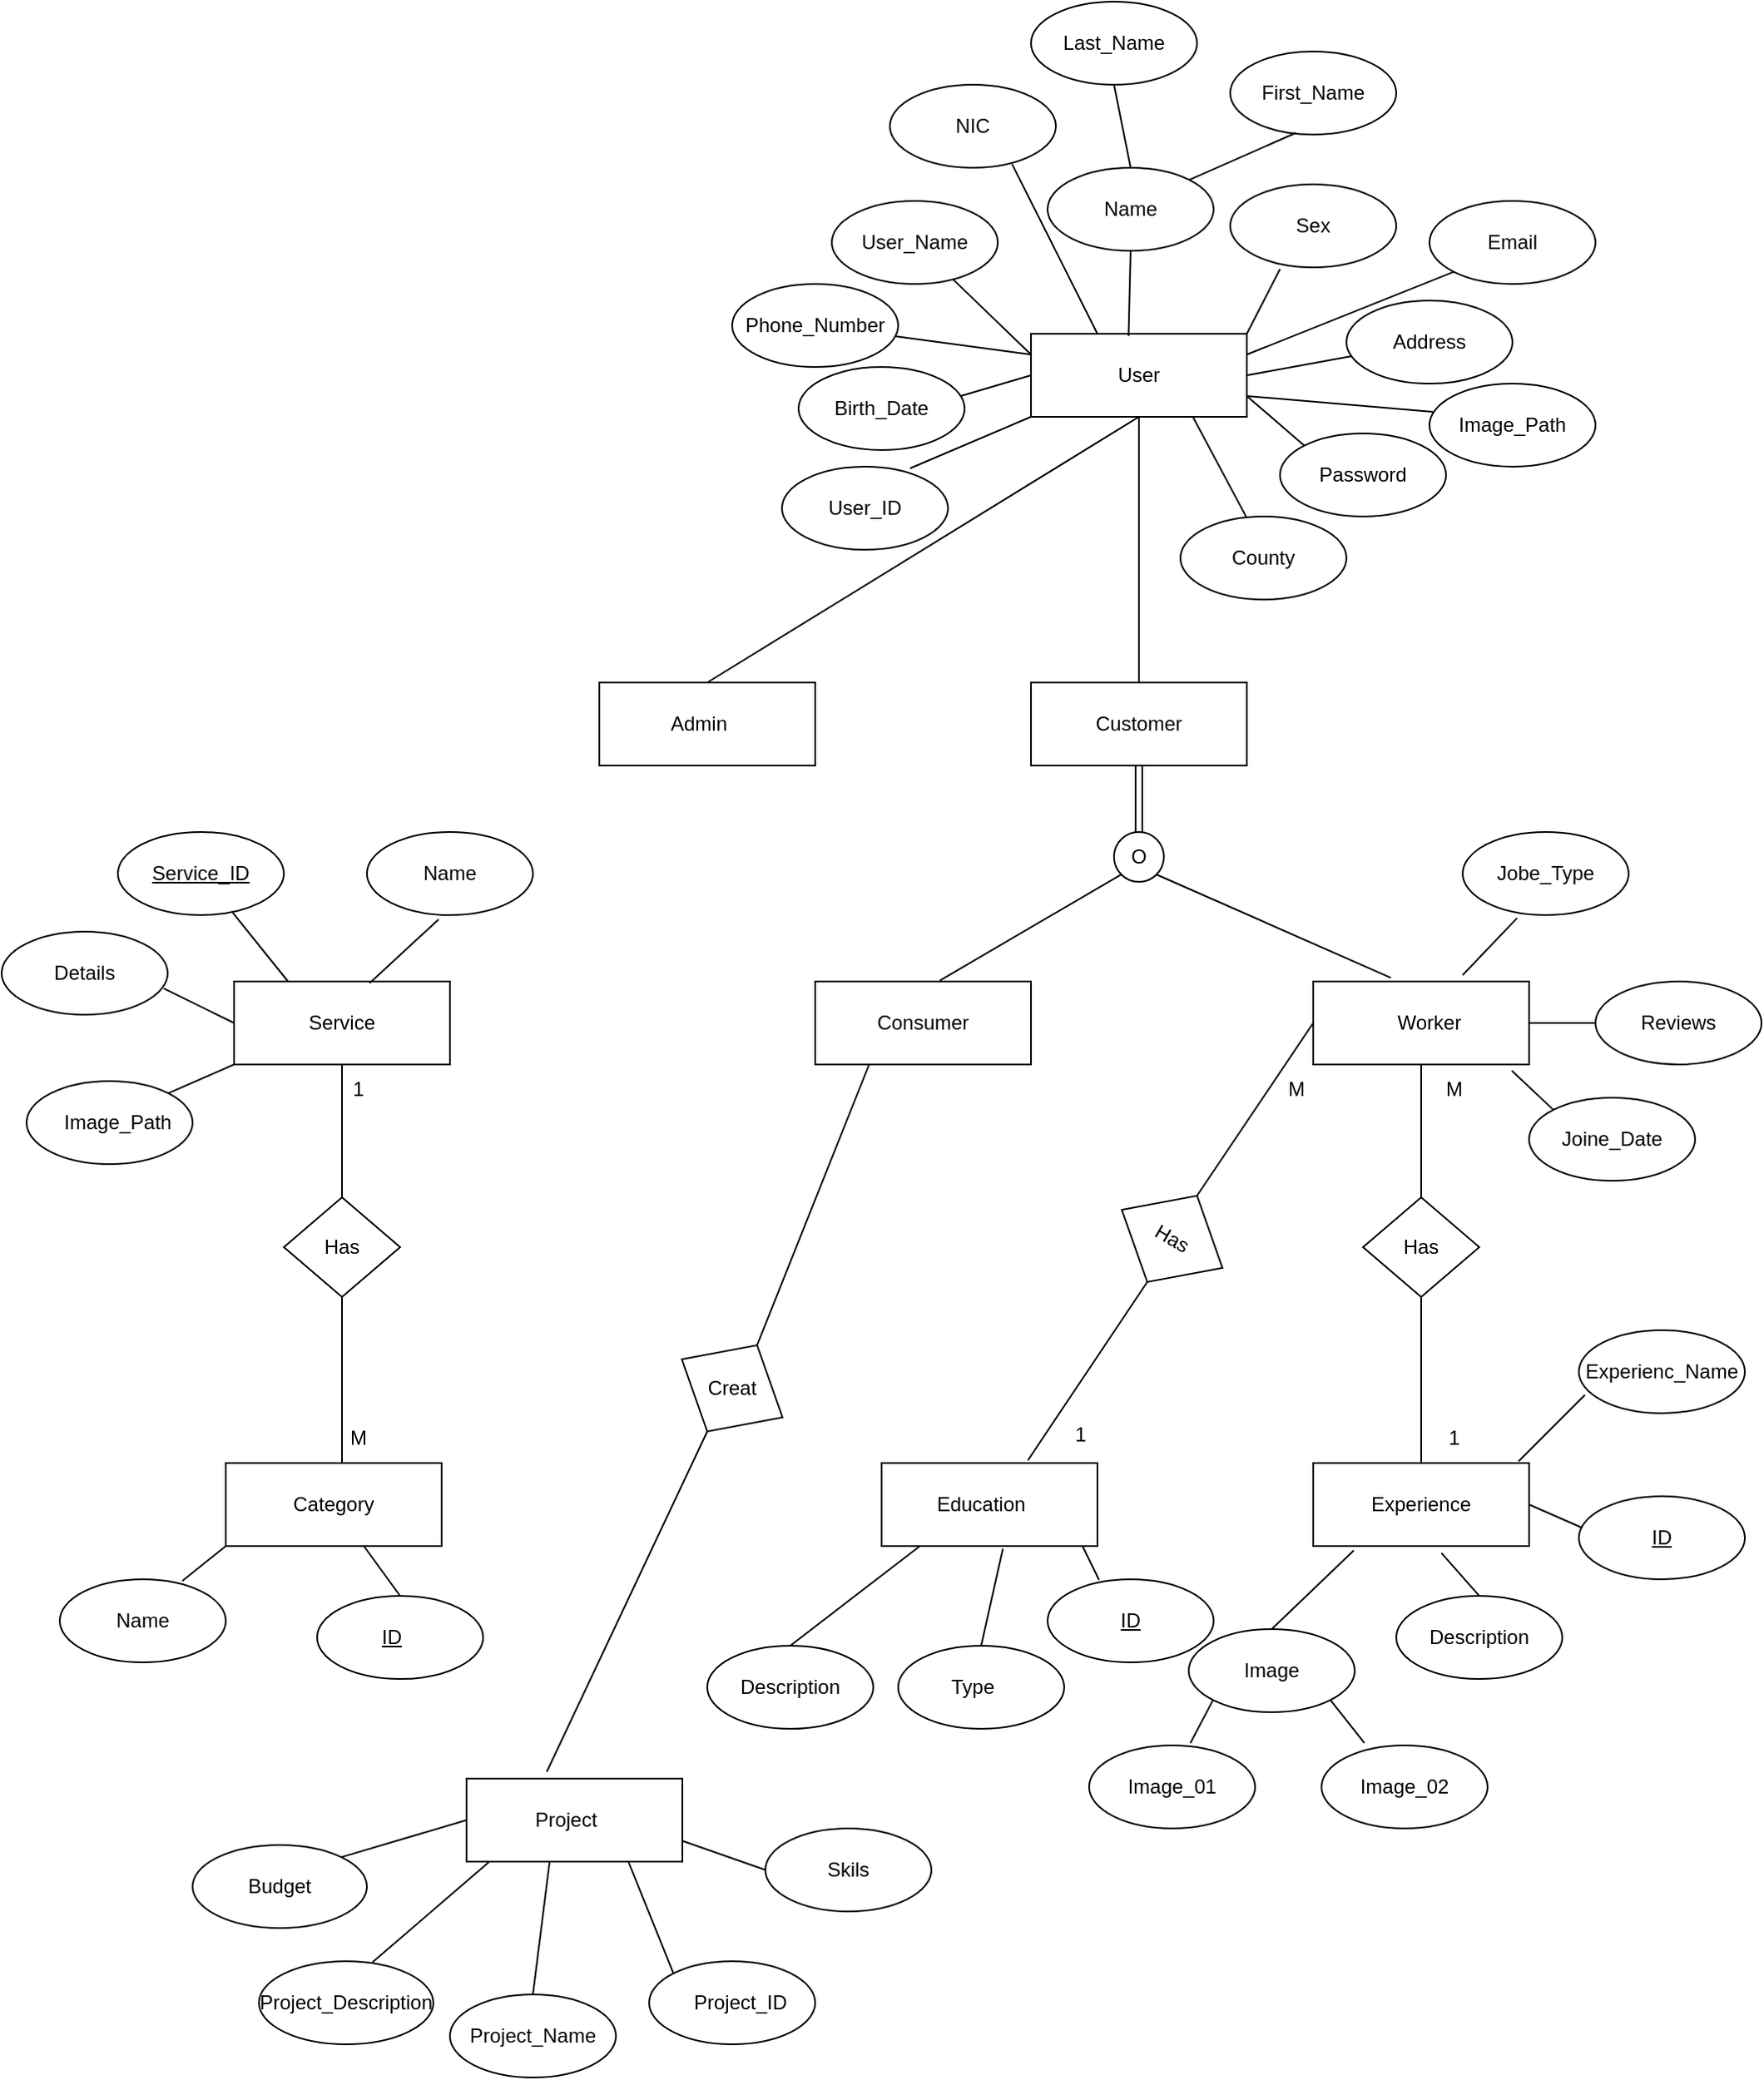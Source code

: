 <mxfile version="20.8.21" type="device"><diagram name="Page-1" id="wrQ0MAuL0dUaQwP501PG"><mxGraphModel dx="2017" dy="1701" grid="1" gridSize="10" guides="1" tooltips="1" connect="1" arrows="1" fold="1" page="1" pageScale="1" pageWidth="850" pageHeight="1100" math="0" shadow="0"><root><mxCell id="0"/><mxCell id="1" parent="0"/><mxCell id="4gBBqAU6jfUx5KSsTvPd-1" value="" style="rounded=0;whiteSpace=wrap;html=1;" vertex="1" parent="1"><mxGeometry x="360" y="110" width="130" height="50" as="geometry"/></mxCell><mxCell id="4gBBqAU6jfUx5KSsTvPd-2" value="User" style="text;strokeColor=none;align=center;fillColor=none;html=1;verticalAlign=middle;whiteSpace=wrap;rounded=0;" vertex="1" parent="1"><mxGeometry x="395" y="120" width="60" height="30" as="geometry"/></mxCell><mxCell id="4gBBqAU6jfUx5KSsTvPd-3" value="" style="ellipse;whiteSpace=wrap;html=1;" vertex="1" parent="1"><mxGeometry x="240" y="30" width="100" height="50" as="geometry"/></mxCell><mxCell id="4gBBqAU6jfUx5KSsTvPd-4" value="User_Name" style="text;strokeColor=none;align=center;fillColor=none;html=1;verticalAlign=middle;whiteSpace=wrap;rounded=0;" vertex="1" parent="1"><mxGeometry x="260" y="40" width="60" height="30" as="geometry"/></mxCell><mxCell id="4gBBqAU6jfUx5KSsTvPd-5" value="" style="endArrow=none;html=1;rounded=0;exitX=0;exitY=0.25;exitDx=0;exitDy=0;" edge="1" parent="1" source="4gBBqAU6jfUx5KSsTvPd-1" target="4gBBqAU6jfUx5KSsTvPd-3"><mxGeometry width="50" height="50" relative="1" as="geometry"><mxPoint x="400" y="310" as="sourcePoint"/><mxPoint x="450" y="260" as="targetPoint"/></mxGeometry></mxCell><mxCell id="4gBBqAU6jfUx5KSsTvPd-6" value="" style="ellipse;whiteSpace=wrap;html=1;" vertex="1" parent="1"><mxGeometry x="370" y="10" width="100" height="50" as="geometry"/></mxCell><mxCell id="4gBBqAU6jfUx5KSsTvPd-7" value="Name" style="text;strokeColor=none;align=center;fillColor=none;html=1;verticalAlign=middle;whiteSpace=wrap;rounded=0;" vertex="1" parent="1"><mxGeometry x="390" y="20" width="60" height="30" as="geometry"/></mxCell><mxCell id="4gBBqAU6jfUx5KSsTvPd-8" value="" style="ellipse;whiteSpace=wrap;html=1;" vertex="1" parent="1"><mxGeometry x="360" y="-90" width="100" height="50" as="geometry"/></mxCell><mxCell id="4gBBqAU6jfUx5KSsTvPd-9" value="Last_Name" style="text;strokeColor=none;align=center;fillColor=none;html=1;verticalAlign=middle;whiteSpace=wrap;rounded=0;" vertex="1" parent="1"><mxGeometry x="380" y="-80" width="60" height="30" as="geometry"/></mxCell><mxCell id="4gBBqAU6jfUx5KSsTvPd-10" value="" style="ellipse;whiteSpace=wrap;html=1;" vertex="1" parent="1"><mxGeometry x="480" y="-60" width="100" height="50" as="geometry"/></mxCell><mxCell id="4gBBqAU6jfUx5KSsTvPd-11" value="First_Name" style="text;strokeColor=none;align=center;fillColor=none;html=1;verticalAlign=middle;whiteSpace=wrap;rounded=0;" vertex="1" parent="1"><mxGeometry x="500" y="-50" width="60" height="30" as="geometry"/></mxCell><mxCell id="4gBBqAU6jfUx5KSsTvPd-12" value="" style="endArrow=none;html=1;rounded=0;entryX=0.396;entryY=0.98;entryDx=0;entryDy=0;entryPerimeter=0;exitX=1;exitY=0;exitDx=0;exitDy=0;" edge="1" parent="1" source="4gBBqAU6jfUx5KSsTvPd-6" target="4gBBqAU6jfUx5KSsTvPd-10"><mxGeometry width="50" height="50" relative="1" as="geometry"><mxPoint x="400" y="110" as="sourcePoint"/><mxPoint x="450" y="60" as="targetPoint"/></mxGeometry></mxCell><mxCell id="4gBBqAU6jfUx5KSsTvPd-13" value="" style="endArrow=none;html=1;rounded=0;entryX=0.5;entryY=1;entryDx=0;entryDy=0;exitX=0.5;exitY=0;exitDx=0;exitDy=0;" edge="1" parent="1" source="4gBBqAU6jfUx5KSsTvPd-6" target="4gBBqAU6jfUx5KSsTvPd-8"><mxGeometry width="50" height="50" relative="1" as="geometry"><mxPoint x="400" y="110" as="sourcePoint"/><mxPoint x="450" y="60" as="targetPoint"/></mxGeometry></mxCell><mxCell id="4gBBqAU6jfUx5KSsTvPd-14" value="" style="endArrow=none;html=1;rounded=0;entryX=0.5;entryY=1;entryDx=0;entryDy=0;exitX=0.452;exitY=0.028;exitDx=0;exitDy=0;exitPerimeter=0;" edge="1" parent="1" source="4gBBqAU6jfUx5KSsTvPd-1" target="4gBBqAU6jfUx5KSsTvPd-6"><mxGeometry width="50" height="50" relative="1" as="geometry"><mxPoint x="400" y="110" as="sourcePoint"/><mxPoint x="450" y="60" as="targetPoint"/></mxGeometry></mxCell><mxCell id="4gBBqAU6jfUx5KSsTvPd-16" value="" style="ellipse;whiteSpace=wrap;html=1;" vertex="1" parent="1"><mxGeometry x="480" y="20" width="100" height="50" as="geometry"/></mxCell><mxCell id="4gBBqAU6jfUx5KSsTvPd-17" value="Sex" style="text;strokeColor=none;align=center;fillColor=none;html=1;verticalAlign=middle;whiteSpace=wrap;rounded=0;" vertex="1" parent="1"><mxGeometry x="500" y="30" width="60" height="30" as="geometry"/></mxCell><mxCell id="4gBBqAU6jfUx5KSsTvPd-18" value="" style="endArrow=none;html=1;rounded=0;entryX=0.3;entryY=1.02;entryDx=0;entryDy=0;entryPerimeter=0;exitX=1;exitY=0;exitDx=0;exitDy=0;" edge="1" parent="1" source="4gBBqAU6jfUx5KSsTvPd-1" target="4gBBqAU6jfUx5KSsTvPd-16"><mxGeometry width="50" height="50" relative="1" as="geometry"><mxPoint x="400" y="110" as="sourcePoint"/><mxPoint x="450" y="60" as="targetPoint"/></mxGeometry></mxCell><mxCell id="4gBBqAU6jfUx5KSsTvPd-20" value="" style="ellipse;whiteSpace=wrap;html=1;" vertex="1" parent="1"><mxGeometry x="220" y="130" width="100" height="50" as="geometry"/></mxCell><mxCell id="4gBBqAU6jfUx5KSsTvPd-21" value="Birth_Date" style="text;strokeColor=none;align=center;fillColor=none;html=1;verticalAlign=middle;whiteSpace=wrap;rounded=0;" vertex="1" parent="1"><mxGeometry x="240" y="140" width="60" height="30" as="geometry"/></mxCell><mxCell id="4gBBqAU6jfUx5KSsTvPd-22" value="" style="endArrow=none;html=1;rounded=0;exitX=0.98;exitY=0.348;exitDx=0;exitDy=0;exitPerimeter=0;entryX=0;entryY=0.5;entryDx=0;entryDy=0;" edge="1" parent="1" source="4gBBqAU6jfUx5KSsTvPd-20" target="4gBBqAU6jfUx5KSsTvPd-1"><mxGeometry width="50" height="50" relative="1" as="geometry"><mxPoint x="400" y="110" as="sourcePoint"/><mxPoint x="450" y="60" as="targetPoint"/></mxGeometry></mxCell><mxCell id="4gBBqAU6jfUx5KSsTvPd-23" value="" style="ellipse;whiteSpace=wrap;html=1;" vertex="1" parent="1"><mxGeometry x="550" y="90" width="100" height="50" as="geometry"/></mxCell><mxCell id="4gBBqAU6jfUx5KSsTvPd-24" value="Address" style="text;strokeColor=none;align=center;fillColor=none;html=1;verticalAlign=middle;whiteSpace=wrap;rounded=0;" vertex="1" parent="1"><mxGeometry x="570" y="100" width="60" height="30" as="geometry"/></mxCell><mxCell id="4gBBqAU6jfUx5KSsTvPd-25" value="" style="endArrow=none;html=1;rounded=0;exitX=1;exitY=0.5;exitDx=0;exitDy=0;" edge="1" parent="1" source="4gBBqAU6jfUx5KSsTvPd-1" target="4gBBqAU6jfUx5KSsTvPd-23"><mxGeometry width="50" height="50" relative="1" as="geometry"><mxPoint x="400" y="110" as="sourcePoint"/><mxPoint x="450" y="60" as="targetPoint"/></mxGeometry></mxCell><mxCell id="4gBBqAU6jfUx5KSsTvPd-26" value="" style="ellipse;whiteSpace=wrap;html=1;" vertex="1" parent="1"><mxGeometry x="510" y="170" width="100" height="50" as="geometry"/></mxCell><mxCell id="4gBBqAU6jfUx5KSsTvPd-27" value="Password" style="text;strokeColor=none;align=center;fillColor=none;html=1;verticalAlign=middle;whiteSpace=wrap;rounded=0;" vertex="1" parent="1"><mxGeometry x="530" y="180" width="60" height="30" as="geometry"/></mxCell><mxCell id="4gBBqAU6jfUx5KSsTvPd-28" value="" style="endArrow=none;html=1;rounded=0;exitX=1;exitY=0.75;exitDx=0;exitDy=0;entryX=0;entryY=0;entryDx=0;entryDy=0;" edge="1" parent="1" source="4gBBqAU6jfUx5KSsTvPd-1" target="4gBBqAU6jfUx5KSsTvPd-26"><mxGeometry width="50" height="50" relative="1" as="geometry"><mxPoint x="400" y="110" as="sourcePoint"/><mxPoint x="450" y="60" as="targetPoint"/></mxGeometry></mxCell><mxCell id="4gBBqAU6jfUx5KSsTvPd-29" value="" style="ellipse;whiteSpace=wrap;html=1;" vertex="1" parent="1"><mxGeometry x="180" y="80" width="100" height="50" as="geometry"/></mxCell><mxCell id="4gBBqAU6jfUx5KSsTvPd-30" value="Phone_Number" style="text;strokeColor=none;align=center;fillColor=none;html=1;verticalAlign=middle;whiteSpace=wrap;rounded=0;" vertex="1" parent="1"><mxGeometry x="200" y="90" width="60" height="30" as="geometry"/></mxCell><mxCell id="4gBBqAU6jfUx5KSsTvPd-31" value="" style="endArrow=none;html=1;rounded=0;entryX=0;entryY=0.25;entryDx=0;entryDy=0;" edge="1" parent="1" source="4gBBqAU6jfUx5KSsTvPd-29" target="4gBBqAU6jfUx5KSsTvPd-1"><mxGeometry width="50" height="50" relative="1" as="geometry"><mxPoint x="400" y="110" as="sourcePoint"/><mxPoint x="450" y="60" as="targetPoint"/></mxGeometry></mxCell><mxCell id="4gBBqAU6jfUx5KSsTvPd-32" value="" style="ellipse;whiteSpace=wrap;html=1;" vertex="1" parent="1"><mxGeometry x="275" y="-40" width="100" height="50" as="geometry"/></mxCell><mxCell id="4gBBqAU6jfUx5KSsTvPd-33" value="NIC" style="text;strokeColor=none;align=center;fillColor=none;html=1;verticalAlign=middle;whiteSpace=wrap;rounded=0;" vertex="1" parent="1"><mxGeometry x="295" y="-30" width="60" height="30" as="geometry"/></mxCell><mxCell id="4gBBqAU6jfUx5KSsTvPd-34" value="" style="endArrow=none;html=1;rounded=0;entryX=0.736;entryY=0.956;entryDx=0;entryDy=0;entryPerimeter=0;" edge="1" parent="1" target="4gBBqAU6jfUx5KSsTvPd-32"><mxGeometry width="50" height="50" relative="1" as="geometry"><mxPoint x="400" y="110" as="sourcePoint"/><mxPoint x="450" y="60" as="targetPoint"/></mxGeometry></mxCell><mxCell id="4gBBqAU6jfUx5KSsTvPd-35" value="" style="ellipse;whiteSpace=wrap;html=1;" vertex="1" parent="1"><mxGeometry x="600" y="30" width="100" height="50" as="geometry"/></mxCell><mxCell id="4gBBqAU6jfUx5KSsTvPd-36" value="Email" style="text;strokeColor=none;align=center;fillColor=none;html=1;verticalAlign=middle;whiteSpace=wrap;rounded=0;" vertex="1" parent="1"><mxGeometry x="620" y="40" width="60" height="30" as="geometry"/></mxCell><mxCell id="4gBBqAU6jfUx5KSsTvPd-37" value="" style="endArrow=none;html=1;rounded=0;entryX=0;entryY=1;entryDx=0;entryDy=0;exitX=1;exitY=0.25;exitDx=0;exitDy=0;" edge="1" parent="1" source="4gBBqAU6jfUx5KSsTvPd-1" target="4gBBqAU6jfUx5KSsTvPd-35"><mxGeometry width="50" height="50" relative="1" as="geometry"><mxPoint x="400" y="110" as="sourcePoint"/><mxPoint x="450" y="60" as="targetPoint"/></mxGeometry></mxCell><mxCell id="4gBBqAU6jfUx5KSsTvPd-39" value="" style="ellipse;whiteSpace=wrap;html=1;" vertex="1" parent="1"><mxGeometry x="210" y="190" width="100" height="50" as="geometry"/></mxCell><mxCell id="4gBBqAU6jfUx5KSsTvPd-40" value="User_ID" style="text;strokeColor=none;align=center;fillColor=none;html=1;verticalAlign=middle;whiteSpace=wrap;rounded=0;" vertex="1" parent="1"><mxGeometry x="230" y="200" width="60" height="30" as="geometry"/></mxCell><mxCell id="4gBBqAU6jfUx5KSsTvPd-41" value="" style="endArrow=none;html=1;rounded=0;exitX=0.772;exitY=0.02;exitDx=0;exitDy=0;exitPerimeter=0;entryX=0;entryY=1;entryDx=0;entryDy=0;" edge="1" parent="1" source="4gBBqAU6jfUx5KSsTvPd-39" target="4gBBqAU6jfUx5KSsTvPd-1"><mxGeometry width="50" height="50" relative="1" as="geometry"><mxPoint x="400" y="110" as="sourcePoint"/><mxPoint x="450" y="60" as="targetPoint"/></mxGeometry></mxCell><mxCell id="4gBBqAU6jfUx5KSsTvPd-42" value="" style="ellipse;whiteSpace=wrap;html=1;" vertex="1" parent="1"><mxGeometry x="600" y="140" width="100" height="50" as="geometry"/></mxCell><mxCell id="4gBBqAU6jfUx5KSsTvPd-43" value="Image_Path" style="text;strokeColor=none;align=center;fillColor=none;html=1;verticalAlign=middle;whiteSpace=wrap;rounded=0;" vertex="1" parent="1"><mxGeometry x="620" y="150" width="60" height="30" as="geometry"/></mxCell><mxCell id="4gBBqAU6jfUx5KSsTvPd-44" value="" style="endArrow=none;html=1;rounded=0;entryX=0.02;entryY=0.34;entryDx=0;entryDy=0;entryPerimeter=0;exitX=1;exitY=0.75;exitDx=0;exitDy=0;" edge="1" parent="1" source="4gBBqAU6jfUx5KSsTvPd-1" target="4gBBqAU6jfUx5KSsTvPd-42"><mxGeometry width="50" height="50" relative="1" as="geometry"><mxPoint x="400" y="110" as="sourcePoint"/><mxPoint x="450" y="60" as="targetPoint"/></mxGeometry></mxCell><mxCell id="4gBBqAU6jfUx5KSsTvPd-45" value="" style="rounded=0;whiteSpace=wrap;html=1;" vertex="1" parent="1"><mxGeometry x="100" y="320" width="130" height="50" as="geometry"/></mxCell><mxCell id="4gBBqAU6jfUx5KSsTvPd-46" value="Admin" style="text;strokeColor=none;align=center;fillColor=none;html=1;verticalAlign=middle;whiteSpace=wrap;rounded=0;" vertex="1" parent="1"><mxGeometry x="130" y="330" width="60" height="30" as="geometry"/></mxCell><mxCell id="4gBBqAU6jfUx5KSsTvPd-49" value="" style="rounded=0;whiteSpace=wrap;html=1;" vertex="1" parent="1"><mxGeometry x="360" y="320" width="130" height="50" as="geometry"/></mxCell><mxCell id="4gBBqAU6jfUx5KSsTvPd-50" value="Customer" style="text;strokeColor=none;align=center;fillColor=none;html=1;verticalAlign=middle;whiteSpace=wrap;rounded=0;" vertex="1" parent="1"><mxGeometry x="395" y="330" width="60" height="30" as="geometry"/></mxCell><mxCell id="4gBBqAU6jfUx5KSsTvPd-54" value="" style="rounded=0;whiteSpace=wrap;html=1;" vertex="1" parent="1"><mxGeometry x="230" y="500" width="130" height="50" as="geometry"/></mxCell><mxCell id="4gBBqAU6jfUx5KSsTvPd-55" value="" style="rounded=0;whiteSpace=wrap;html=1;" vertex="1" parent="1"><mxGeometry x="530" y="500" width="130" height="50" as="geometry"/></mxCell><mxCell id="4gBBqAU6jfUx5KSsTvPd-56" value="Consumer" style="text;strokeColor=none;align=center;fillColor=none;html=1;verticalAlign=middle;whiteSpace=wrap;rounded=0;" vertex="1" parent="1"><mxGeometry x="265" y="510" width="60" height="30" as="geometry"/></mxCell><mxCell id="4gBBqAU6jfUx5KSsTvPd-57" value="Worker" style="text;strokeColor=none;align=center;fillColor=none;html=1;verticalAlign=middle;whiteSpace=wrap;rounded=0;" vertex="1" parent="1"><mxGeometry x="570" y="510" width="60" height="30" as="geometry"/></mxCell><mxCell id="4gBBqAU6jfUx5KSsTvPd-58" value="" style="ellipse;whiteSpace=wrap;html=1;aspect=fixed;" vertex="1" parent="1"><mxGeometry x="410" y="410" width="30" height="30" as="geometry"/></mxCell><mxCell id="4gBBqAU6jfUx5KSsTvPd-61" value="" style="shape=link;html=1;rounded=0;entryX=0.5;entryY=0;entryDx=0;entryDy=0;exitX=0.5;exitY=1;exitDx=0;exitDy=0;" edge="1" parent="1" source="4gBBqAU6jfUx5KSsTvPd-49" target="4gBBqAU6jfUx5KSsTvPd-58"><mxGeometry width="100" relative="1" as="geometry"><mxPoint x="370" y="380" as="sourcePoint"/><mxPoint x="470" y="380" as="targetPoint"/></mxGeometry></mxCell><mxCell id="4gBBqAU6jfUx5KSsTvPd-62" value="" style="endArrow=none;html=1;rounded=0;exitX=0.578;exitY=-0.012;exitDx=0;exitDy=0;exitPerimeter=0;entryX=0;entryY=1;entryDx=0;entryDy=0;" edge="1" parent="1" source="4gBBqAU6jfUx5KSsTvPd-54" target="4gBBqAU6jfUx5KSsTvPd-58"><mxGeometry width="50" height="50" relative="1" as="geometry"><mxPoint x="400" y="410" as="sourcePoint"/><mxPoint x="450" y="360" as="targetPoint"/></mxGeometry></mxCell><mxCell id="4gBBqAU6jfUx5KSsTvPd-64" value="" style="endArrow=none;html=1;rounded=0;entryX=0.36;entryY=-0.044;entryDx=0;entryDy=0;entryPerimeter=0;exitX=1;exitY=1;exitDx=0;exitDy=0;" edge="1" parent="1" source="4gBBqAU6jfUx5KSsTvPd-58" target="4gBBqAU6jfUx5KSsTvPd-55"><mxGeometry width="50" height="50" relative="1" as="geometry"><mxPoint x="430" y="430" as="sourcePoint"/><mxPoint x="450" y="360" as="targetPoint"/></mxGeometry></mxCell><mxCell id="4gBBqAU6jfUx5KSsTvPd-65" value="O" style="text;strokeColor=none;align=center;fillColor=none;html=1;verticalAlign=middle;whiteSpace=wrap;rounded=0;" vertex="1" parent="1"><mxGeometry x="400" y="410" width="50" height="30" as="geometry"/></mxCell><mxCell id="4gBBqAU6jfUx5KSsTvPd-66" value="" style="endArrow=none;html=1;rounded=0;entryX=0.5;entryY=1;entryDx=0;entryDy=0;exitX=0.5;exitY=0;exitDx=0;exitDy=0;" edge="1" parent="1" source="4gBBqAU6jfUx5KSsTvPd-45" target="4gBBqAU6jfUx5KSsTvPd-1"><mxGeometry width="50" height="50" relative="1" as="geometry"><mxPoint x="400" y="410" as="sourcePoint"/><mxPoint x="450" y="360" as="targetPoint"/></mxGeometry></mxCell><mxCell id="4gBBqAU6jfUx5KSsTvPd-67" value="" style="endArrow=none;html=1;rounded=0;entryX=0.5;entryY=1;entryDx=0;entryDy=0;exitX=0.5;exitY=0;exitDx=0;exitDy=0;" edge="1" parent="1" source="4gBBqAU6jfUx5KSsTvPd-49" target="4gBBqAU6jfUx5KSsTvPd-1"><mxGeometry width="50" height="50" relative="1" as="geometry"><mxPoint x="400" y="410" as="sourcePoint"/><mxPoint x="450" y="360" as="targetPoint"/></mxGeometry></mxCell><mxCell id="4gBBqAU6jfUx5KSsTvPd-70" value="" style="rounded=0;whiteSpace=wrap;html=1;" vertex="1" parent="1"><mxGeometry x="-120" y="500" width="130" height="50" as="geometry"/></mxCell><mxCell id="4gBBqAU6jfUx5KSsTvPd-71" value="Service" style="text;strokeColor=none;align=center;fillColor=none;html=1;verticalAlign=middle;whiteSpace=wrap;rounded=0;" vertex="1" parent="1"><mxGeometry x="-85" y="510" width="60" height="30" as="geometry"/></mxCell><mxCell id="4gBBqAU6jfUx5KSsTvPd-72" value="" style="ellipse;whiteSpace=wrap;html=1;" vertex="1" parent="1"><mxGeometry x="-190" y="410" width="100" height="50" as="geometry"/></mxCell><mxCell id="4gBBqAU6jfUx5KSsTvPd-73" value="&lt;u&gt;Service_ID&lt;/u&gt;" style="text;strokeColor=none;align=center;fillColor=none;html=1;verticalAlign=middle;whiteSpace=wrap;rounded=0;" vertex="1" parent="1"><mxGeometry x="-170" y="420" width="60" height="30" as="geometry"/></mxCell><mxCell id="4gBBqAU6jfUx5KSsTvPd-74" value="" style="endArrow=none;html=1;rounded=0;entryX=0.692;entryY=0.972;entryDx=0;entryDy=0;entryPerimeter=0;exitX=0.25;exitY=0;exitDx=0;exitDy=0;" edge="1" parent="1" source="4gBBqAU6jfUx5KSsTvPd-70" target="4gBBqAU6jfUx5KSsTvPd-72"><mxGeometry width="50" height="50" relative="1" as="geometry"><mxPoint x="190" y="510" as="sourcePoint"/><mxPoint x="240" y="460" as="targetPoint"/></mxGeometry></mxCell><mxCell id="4gBBqAU6jfUx5KSsTvPd-75" value="" style="ellipse;whiteSpace=wrap;html=1;" vertex="1" parent="1"><mxGeometry x="-40" y="410" width="100" height="50" as="geometry"/></mxCell><mxCell id="4gBBqAU6jfUx5KSsTvPd-76" value="Name" style="text;strokeColor=none;align=center;fillColor=none;html=1;verticalAlign=middle;whiteSpace=wrap;rounded=0;" vertex="1" parent="1"><mxGeometry x="-20" y="420" width="60" height="30" as="geometry"/></mxCell><mxCell id="4gBBqAU6jfUx5KSsTvPd-77" value="" style="endArrow=none;html=1;rounded=0;entryX=0.432;entryY=1.052;entryDx=0;entryDy=0;entryPerimeter=0;exitX=0.628;exitY=0.02;exitDx=0;exitDy=0;exitPerimeter=0;" edge="1" parent="1" source="4gBBqAU6jfUx5KSsTvPd-70" target="4gBBqAU6jfUx5KSsTvPd-75"><mxGeometry width="50" height="50" relative="1" as="geometry"><mxPoint x="190" y="410" as="sourcePoint"/><mxPoint x="240" y="360" as="targetPoint"/></mxGeometry></mxCell><mxCell id="4gBBqAU6jfUx5KSsTvPd-78" value="" style="ellipse;whiteSpace=wrap;html=1;" vertex="1" parent="1"><mxGeometry x="-260" y="470" width="100" height="50" as="geometry"/></mxCell><mxCell id="4gBBqAU6jfUx5KSsTvPd-79" value="Details" style="text;strokeColor=none;align=center;fillColor=none;html=1;verticalAlign=middle;whiteSpace=wrap;rounded=0;" vertex="1" parent="1"><mxGeometry x="-240" y="480" width="60" height="30" as="geometry"/></mxCell><mxCell id="4gBBqAU6jfUx5KSsTvPd-80" value="" style="endArrow=none;html=1;rounded=0;exitX=0.976;exitY=0.684;exitDx=0;exitDy=0;exitPerimeter=0;entryX=0;entryY=0.5;entryDx=0;entryDy=0;" edge="1" parent="1" source="4gBBqAU6jfUx5KSsTvPd-78" target="4gBBqAU6jfUx5KSsTvPd-70"><mxGeometry width="50" height="50" relative="1" as="geometry"><mxPoint x="190" y="510" as="sourcePoint"/><mxPoint x="240" y="460" as="targetPoint"/></mxGeometry></mxCell><mxCell id="4gBBqAU6jfUx5KSsTvPd-81" value="Nme" style="text;strokeColor=none;align=center;fillColor=none;html=1;verticalAlign=middle;whiteSpace=wrap;rounded=0;" vertex="1" parent="1"><mxGeometry x="-100" y="800" width="60" height="30" as="geometry"/></mxCell><mxCell id="4gBBqAU6jfUx5KSsTvPd-82" value="Category" style="rounded=0;whiteSpace=wrap;html=1;" vertex="1" parent="1"><mxGeometry x="-125" y="790" width="130" height="50" as="geometry"/></mxCell><mxCell id="4gBBqAU6jfUx5KSsTvPd-83" value="" style="rhombus;whiteSpace=wrap;html=1;" vertex="1" parent="1"><mxGeometry x="-90" y="630" width="70" height="60" as="geometry"/></mxCell><mxCell id="4gBBqAU6jfUx5KSsTvPd-84" value="" style="endArrow=none;html=1;rounded=0;entryX=0.5;entryY=1;entryDx=0;entryDy=0;exitX=0.5;exitY=0;exitDx=0;exitDy=0;" edge="1" parent="1" source="4gBBqAU6jfUx5KSsTvPd-83" target="4gBBqAU6jfUx5KSsTvPd-70"><mxGeometry width="50" height="50" relative="1" as="geometry"><mxPoint x="190" y="710" as="sourcePoint"/><mxPoint x="240" y="660" as="targetPoint"/></mxGeometry></mxCell><mxCell id="4gBBqAU6jfUx5KSsTvPd-85" value="" style="endArrow=none;html=1;rounded=0;entryX=0.5;entryY=1;entryDx=0;entryDy=0;" edge="1" parent="1" target="4gBBqAU6jfUx5KSsTvPd-83"><mxGeometry width="50" height="50" relative="1" as="geometry"><mxPoint x="-55" y="790" as="sourcePoint"/><mxPoint x="240" y="660" as="targetPoint"/></mxGeometry></mxCell><mxCell id="4gBBqAU6jfUx5KSsTvPd-86" value="Has" style="text;strokeColor=none;align=center;fillColor=none;html=1;verticalAlign=middle;whiteSpace=wrap;rounded=0;" vertex="1" parent="1"><mxGeometry x="-85" y="645" width="60" height="30" as="geometry"/></mxCell><mxCell id="4gBBqAU6jfUx5KSsTvPd-87" value="" style="ellipse;whiteSpace=wrap;html=1;" vertex="1" parent="1"><mxGeometry x="-225" y="860" width="100" height="50" as="geometry"/></mxCell><mxCell id="4gBBqAU6jfUx5KSsTvPd-88" value="Name" style="text;strokeColor=none;align=center;fillColor=none;html=1;verticalAlign=middle;whiteSpace=wrap;rounded=0;" vertex="1" parent="1"><mxGeometry x="-205" y="870" width="60" height="30" as="geometry"/></mxCell><mxCell id="4gBBqAU6jfUx5KSsTvPd-89" value="" style="ellipse;whiteSpace=wrap;html=1;" vertex="1" parent="1"><mxGeometry x="-70" y="870" width="100" height="50" as="geometry"/></mxCell><mxCell id="4gBBqAU6jfUx5KSsTvPd-90" value="&lt;u&gt;ID&lt;/u&gt;" style="text;strokeColor=none;align=center;fillColor=none;html=1;verticalAlign=middle;whiteSpace=wrap;rounded=0;" vertex="1" parent="1"><mxGeometry x="-55" y="880" width="60" height="30" as="geometry"/></mxCell><mxCell id="4gBBqAU6jfUx5KSsTvPd-91" value="" style="endArrow=none;html=1;rounded=0;exitX=0.5;exitY=0;exitDx=0;exitDy=0;" edge="1" parent="1" source="4gBBqAU6jfUx5KSsTvPd-89" target="4gBBqAU6jfUx5KSsTvPd-82"><mxGeometry width="50" height="50" relative="1" as="geometry"><mxPoint x="190" y="710" as="sourcePoint"/><mxPoint x="240" y="660" as="targetPoint"/></mxGeometry></mxCell><mxCell id="4gBBqAU6jfUx5KSsTvPd-92" value="" style="endArrow=none;html=1;rounded=0;entryX=0;entryY=1;entryDx=0;entryDy=0;exitX=0.738;exitY=0.02;exitDx=0;exitDy=0;exitPerimeter=0;" edge="1" parent="1" source="4gBBqAU6jfUx5KSsTvPd-87" target="4gBBqAU6jfUx5KSsTvPd-82"><mxGeometry width="50" height="50" relative="1" as="geometry"><mxPoint x="190" y="910" as="sourcePoint"/><mxPoint x="240" y="860" as="targetPoint"/></mxGeometry></mxCell><mxCell id="4gBBqAU6jfUx5KSsTvPd-94" value="1" style="text;strokeColor=none;align=center;fillColor=none;html=1;verticalAlign=middle;whiteSpace=wrap;rounded=0;" vertex="1" parent="1"><mxGeometry x="-60" y="550" width="30" height="30" as="geometry"/></mxCell><mxCell id="4gBBqAU6jfUx5KSsTvPd-95" value="M" style="text;strokeColor=none;align=center;fillColor=none;html=1;verticalAlign=middle;whiteSpace=wrap;rounded=0;" vertex="1" parent="1"><mxGeometry x="-60" y="760" width="30" height="30" as="geometry"/></mxCell><mxCell id="4gBBqAU6jfUx5KSsTvPd-96" value="" style="ellipse;whiteSpace=wrap;html=1;" vertex="1" parent="1"><mxGeometry x="-245" y="560" width="100" height="50" as="geometry"/></mxCell><mxCell id="4gBBqAU6jfUx5KSsTvPd-97" value="Image_Path" style="text;strokeColor=none;align=center;fillColor=none;html=1;verticalAlign=middle;whiteSpace=wrap;rounded=0;" vertex="1" parent="1"><mxGeometry x="-220" y="570" width="60" height="30" as="geometry"/></mxCell><mxCell id="4gBBqAU6jfUx5KSsTvPd-98" value="" style="endArrow=none;html=1;rounded=0;exitX=1;exitY=0;exitDx=0;exitDy=0;entryX=0;entryY=1;entryDx=0;entryDy=0;" edge="1" parent="1" source="4gBBqAU6jfUx5KSsTvPd-96" target="4gBBqAU6jfUx5KSsTvPd-70"><mxGeometry width="50" height="50" relative="1" as="geometry"><mxPoint x="190" y="610" as="sourcePoint"/><mxPoint x="240" y="560" as="targetPoint"/></mxGeometry></mxCell><mxCell id="4gBBqAU6jfUx5KSsTvPd-99" value="" style="ellipse;whiteSpace=wrap;html=1;" vertex="1" parent="1"><mxGeometry x="620" y="410" width="100" height="50" as="geometry"/></mxCell><mxCell id="4gBBqAU6jfUx5KSsTvPd-100" value="Jobe_Type" style="text;strokeColor=none;align=center;fillColor=none;html=1;verticalAlign=middle;whiteSpace=wrap;rounded=0;" vertex="1" parent="1"><mxGeometry x="640" y="420" width="60" height="30" as="geometry"/></mxCell><mxCell id="4gBBqAU6jfUx5KSsTvPd-101" value="" style="endArrow=none;html=1;rounded=0;entryX=0.328;entryY=1.036;entryDx=0;entryDy=0;entryPerimeter=0;exitX=0.692;exitY=-0.076;exitDx=0;exitDy=0;exitPerimeter=0;" edge="1" parent="1" source="4gBBqAU6jfUx5KSsTvPd-55" target="4gBBqAU6jfUx5KSsTvPd-99"><mxGeometry width="50" height="50" relative="1" as="geometry"><mxPoint x="190" y="410" as="sourcePoint"/><mxPoint x="240" y="360" as="targetPoint"/></mxGeometry></mxCell><mxCell id="4gBBqAU6jfUx5KSsTvPd-102" value="" style="ellipse;whiteSpace=wrap;html=1;" vertex="1" parent="1"><mxGeometry x="700" y="500" width="100" height="50" as="geometry"/></mxCell><mxCell id="4gBBqAU6jfUx5KSsTvPd-103" value="Reviews" style="text;strokeColor=none;align=center;fillColor=none;html=1;verticalAlign=middle;whiteSpace=wrap;rounded=0;" vertex="1" parent="1"><mxGeometry x="720" y="510" width="60" height="30" as="geometry"/></mxCell><mxCell id="4gBBqAU6jfUx5KSsTvPd-104" value="" style="endArrow=none;html=1;rounded=0;entryX=0;entryY=0.5;entryDx=0;entryDy=0;exitX=1;exitY=0.5;exitDx=0;exitDy=0;" edge="1" parent="1" source="4gBBqAU6jfUx5KSsTvPd-55" target="4gBBqAU6jfUx5KSsTvPd-102"><mxGeometry width="50" height="50" relative="1" as="geometry"><mxPoint x="310" y="410" as="sourcePoint"/><mxPoint x="360" y="360" as="targetPoint"/></mxGeometry></mxCell><mxCell id="4gBBqAU6jfUx5KSsTvPd-105" value="" style="ellipse;whiteSpace=wrap;html=1;" vertex="1" parent="1"><mxGeometry x="450" y="220" width="100" height="50" as="geometry"/></mxCell><mxCell id="4gBBqAU6jfUx5KSsTvPd-106" value="County" style="text;strokeColor=none;align=center;fillColor=none;html=1;verticalAlign=middle;whiteSpace=wrap;rounded=0;" vertex="1" parent="1"><mxGeometry x="470" y="230" width="60" height="30" as="geometry"/></mxCell><mxCell id="4gBBqAU6jfUx5KSsTvPd-107" value="" style="endArrow=none;html=1;rounded=0;entryX=0.396;entryY=0.004;entryDx=0;entryDy=0;entryPerimeter=0;exitX=0.75;exitY=1;exitDx=0;exitDy=0;" edge="1" parent="1" source="4gBBqAU6jfUx5KSsTvPd-1" target="4gBBqAU6jfUx5KSsTvPd-105"><mxGeometry width="50" height="50" relative="1" as="geometry"><mxPoint x="310" y="110" as="sourcePoint"/><mxPoint x="360" y="60" as="targetPoint"/></mxGeometry></mxCell><mxCell id="4gBBqAU6jfUx5KSsTvPd-108" value="" style="ellipse;whiteSpace=wrap;html=1;" vertex="1" parent="1"><mxGeometry x="660" y="570" width="100" height="50" as="geometry"/></mxCell><mxCell id="4gBBqAU6jfUx5KSsTvPd-109" value="Joine_Date" style="text;strokeColor=none;align=center;fillColor=none;html=1;verticalAlign=middle;whiteSpace=wrap;rounded=0;" vertex="1" parent="1"><mxGeometry x="680" y="580" width="60" height="30" as="geometry"/></mxCell><mxCell id="4gBBqAU6jfUx5KSsTvPd-112" value="" style="endArrow=none;html=1;rounded=0;entryX=0;entryY=0;entryDx=0;entryDy=0;exitX=0.92;exitY=1.076;exitDx=0;exitDy=0;exitPerimeter=0;" edge="1" parent="1" source="4gBBqAU6jfUx5KSsTvPd-55" target="4gBBqAU6jfUx5KSsTvPd-108"><mxGeometry width="50" height="50" relative="1" as="geometry"><mxPoint x="310" y="410" as="sourcePoint"/><mxPoint x="360" y="360" as="targetPoint"/></mxGeometry></mxCell><mxCell id="4gBBqAU6jfUx5KSsTvPd-114" value="" style="rounded=0;whiteSpace=wrap;html=1;" vertex="1" parent="1"><mxGeometry x="530" y="790" width="130" height="50" as="geometry"/></mxCell><mxCell id="4gBBqAU6jfUx5KSsTvPd-115" value="Experience" style="text;strokeColor=none;align=center;fillColor=none;html=1;verticalAlign=middle;whiteSpace=wrap;rounded=0;" vertex="1" parent="1"><mxGeometry x="565" y="800" width="60" height="30" as="geometry"/></mxCell><mxCell id="4gBBqAU6jfUx5KSsTvPd-116" value="Has" style="text;strokeColor=none;align=center;fillColor=none;html=1;verticalAlign=middle;whiteSpace=wrap;rounded=0;" vertex="1" parent="1"><mxGeometry x="565" y="640" width="60" height="30" as="geometry"/></mxCell><mxCell id="4gBBqAU6jfUx5KSsTvPd-118" value="Has" style="rhombus;whiteSpace=wrap;html=1;" vertex="1" parent="1"><mxGeometry x="560" y="630" width="70" height="60" as="geometry"/></mxCell><mxCell id="4gBBqAU6jfUx5KSsTvPd-119" value="" style="endArrow=none;html=1;rounded=0;entryX=0.5;entryY=1;entryDx=0;entryDy=0;exitX=0.5;exitY=0;exitDx=0;exitDy=0;" edge="1" parent="1" source="4gBBqAU6jfUx5KSsTvPd-118" target="4gBBqAU6jfUx5KSsTvPd-55"><mxGeometry width="50" height="50" relative="1" as="geometry"><mxPoint x="310" y="710" as="sourcePoint"/><mxPoint x="360" y="660" as="targetPoint"/></mxGeometry></mxCell><mxCell id="4gBBqAU6jfUx5KSsTvPd-120" value="" style="endArrow=none;html=1;rounded=0;entryX=0.5;entryY=1;entryDx=0;entryDy=0;exitX=0.5;exitY=0;exitDx=0;exitDy=0;" edge="1" parent="1" source="4gBBqAU6jfUx5KSsTvPd-114" target="4gBBqAU6jfUx5KSsTvPd-118"><mxGeometry width="50" height="50" relative="1" as="geometry"><mxPoint x="310" y="710" as="sourcePoint"/><mxPoint x="360" y="660" as="targetPoint"/></mxGeometry></mxCell><mxCell id="4gBBqAU6jfUx5KSsTvPd-121" value="" style="ellipse;whiteSpace=wrap;html=1;" vertex="1" parent="1"><mxGeometry x="690" y="710" width="100" height="50" as="geometry"/></mxCell><mxCell id="4gBBqAU6jfUx5KSsTvPd-122" value="Experienc_Name" style="text;strokeColor=none;align=center;fillColor=none;html=1;verticalAlign=middle;whiteSpace=wrap;rounded=0;" vertex="1" parent="1"><mxGeometry x="710" y="720" width="60" height="30" as="geometry"/></mxCell><mxCell id="4gBBqAU6jfUx5KSsTvPd-123" value="" style="endArrow=none;html=1;rounded=0;entryX=0.036;entryY=0.78;entryDx=0;entryDy=0;entryPerimeter=0;exitX=0.951;exitY=-0.02;exitDx=0;exitDy=0;exitPerimeter=0;" edge="1" parent="1" source="4gBBqAU6jfUx5KSsTvPd-114" target="4gBBqAU6jfUx5KSsTvPd-121"><mxGeometry width="50" height="50" relative="1" as="geometry"><mxPoint x="310" y="710" as="sourcePoint"/><mxPoint x="360" y="660" as="targetPoint"/></mxGeometry></mxCell><mxCell id="4gBBqAU6jfUx5KSsTvPd-124" value="" style="ellipse;whiteSpace=wrap;html=1;" vertex="1" parent="1"><mxGeometry x="690" y="810" width="100" height="50" as="geometry"/></mxCell><mxCell id="4gBBqAU6jfUx5KSsTvPd-125" value="&lt;u&gt;ID&lt;/u&gt;" style="text;strokeColor=none;align=center;fillColor=none;html=1;verticalAlign=middle;whiteSpace=wrap;rounded=0;" vertex="1" parent="1"><mxGeometry x="710" y="820" width="60" height="30" as="geometry"/></mxCell><mxCell id="4gBBqAU6jfUx5KSsTvPd-126" value="" style="endArrow=none;html=1;rounded=0;entryX=0.02;entryY=0.38;entryDx=0;entryDy=0;entryPerimeter=0;exitX=1;exitY=0.5;exitDx=0;exitDy=0;" edge="1" parent="1" source="4gBBqAU6jfUx5KSsTvPd-114" target="4gBBqAU6jfUx5KSsTvPd-124"><mxGeometry width="50" height="50" relative="1" as="geometry"><mxPoint x="310" y="710" as="sourcePoint"/><mxPoint x="360" y="660" as="targetPoint"/></mxGeometry></mxCell><mxCell id="4gBBqAU6jfUx5KSsTvPd-128" value="" style="ellipse;whiteSpace=wrap;html=1;" vertex="1" parent="1"><mxGeometry x="580" y="870" width="100" height="50" as="geometry"/></mxCell><mxCell id="4gBBqAU6jfUx5KSsTvPd-129" value="Description" style="text;strokeColor=none;align=center;fillColor=none;html=1;verticalAlign=middle;whiteSpace=wrap;rounded=0;" vertex="1" parent="1"><mxGeometry x="600" y="880" width="60" height="30" as="geometry"/></mxCell><mxCell id="4gBBqAU6jfUx5KSsTvPd-130" value="" style="endArrow=none;html=1;rounded=0;entryX=0.594;entryY=1.084;entryDx=0;entryDy=0;entryPerimeter=0;exitX=0.5;exitY=0;exitDx=0;exitDy=0;" edge="1" parent="1" source="4gBBqAU6jfUx5KSsTvPd-128" target="4gBBqAU6jfUx5KSsTvPd-114"><mxGeometry width="50" height="50" relative="1" as="geometry"><mxPoint x="310" y="710" as="sourcePoint"/><mxPoint x="360" y="660" as="targetPoint"/></mxGeometry></mxCell><mxCell id="4gBBqAU6jfUx5KSsTvPd-131" value="" style="ellipse;whiteSpace=wrap;html=1;" vertex="1" parent="1"><mxGeometry x="455" y="890" width="100" height="50" as="geometry"/></mxCell><mxCell id="4gBBqAU6jfUx5KSsTvPd-132" value="Image" style="text;strokeColor=none;align=center;fillColor=none;html=1;verticalAlign=middle;whiteSpace=wrap;rounded=0;" vertex="1" parent="1"><mxGeometry x="475" y="900" width="60" height="30" as="geometry"/></mxCell><mxCell id="4gBBqAU6jfUx5KSsTvPd-135" value="" style="ellipse;whiteSpace=wrap;html=1;" vertex="1" parent="1"><mxGeometry x="395" y="960" width="100" height="50" as="geometry"/></mxCell><mxCell id="4gBBqAU6jfUx5KSsTvPd-136" value="Image_01" style="text;strokeColor=none;align=center;fillColor=none;html=1;verticalAlign=middle;whiteSpace=wrap;rounded=0;" vertex="1" parent="1"><mxGeometry x="415" y="970" width="60" height="30" as="geometry"/></mxCell><mxCell id="4gBBqAU6jfUx5KSsTvPd-137" value="" style="ellipse;whiteSpace=wrap;html=1;" vertex="1" parent="1"><mxGeometry x="535" y="960" width="100" height="50" as="geometry"/></mxCell><mxCell id="4gBBqAU6jfUx5KSsTvPd-138" value="Image_02" style="text;strokeColor=none;align=center;fillColor=none;html=1;verticalAlign=middle;whiteSpace=wrap;rounded=0;" vertex="1" parent="1"><mxGeometry x="555" y="970" width="60" height="30" as="geometry"/></mxCell><mxCell id="4gBBqAU6jfUx5KSsTvPd-139" value="" style="endArrow=none;html=1;rounded=0;entryX=0;entryY=1;entryDx=0;entryDy=0;exitX=0.61;exitY=-0.028;exitDx=0;exitDy=0;exitPerimeter=0;" edge="1" parent="1" source="4gBBqAU6jfUx5KSsTvPd-135" target="4gBBqAU6jfUx5KSsTvPd-131"><mxGeometry width="50" height="50" relative="1" as="geometry"><mxPoint x="360" y="910" as="sourcePoint"/><mxPoint x="410" y="860" as="targetPoint"/></mxGeometry></mxCell><mxCell id="4gBBqAU6jfUx5KSsTvPd-140" value="" style="endArrow=none;html=1;rounded=0;entryX=1;entryY=1;entryDx=0;entryDy=0;exitX=0.258;exitY=-0.028;exitDx=0;exitDy=0;exitPerimeter=0;" edge="1" parent="1" source="4gBBqAU6jfUx5KSsTvPd-137" target="4gBBqAU6jfUx5KSsTvPd-131"><mxGeometry width="50" height="50" relative="1" as="geometry"><mxPoint x="360" y="910" as="sourcePoint"/><mxPoint x="410" y="860" as="targetPoint"/></mxGeometry></mxCell><mxCell id="4gBBqAU6jfUx5KSsTvPd-141" value="" style="endArrow=none;html=1;rounded=0;entryX=0.188;entryY=1.052;entryDx=0;entryDy=0;entryPerimeter=0;exitX=0.5;exitY=0;exitDx=0;exitDy=0;" edge="1" parent="1" source="4gBBqAU6jfUx5KSsTvPd-131" target="4gBBqAU6jfUx5KSsTvPd-114"><mxGeometry width="50" height="50" relative="1" as="geometry"><mxPoint x="360" y="910" as="sourcePoint"/><mxPoint x="410" y="860" as="targetPoint"/></mxGeometry></mxCell><mxCell id="4gBBqAU6jfUx5KSsTvPd-142" value="" style="rounded=0;whiteSpace=wrap;html=1;" vertex="1" parent="1"><mxGeometry x="270" y="790" width="130" height="50" as="geometry"/></mxCell><mxCell id="4gBBqAU6jfUx5KSsTvPd-143" value="Education" style="text;strokeColor=none;align=center;fillColor=none;html=1;verticalAlign=middle;whiteSpace=wrap;rounded=0;" vertex="1" parent="1"><mxGeometry x="300" y="800" width="60" height="30" as="geometry"/></mxCell><mxCell id="4gBBqAU6jfUx5KSsTvPd-145" value="Has" style="rhombus;whiteSpace=wrap;html=1;rotation=30;" vertex="1" parent="1"><mxGeometry x="410" y="625" width="70" height="60" as="geometry"/></mxCell><mxCell id="4gBBqAU6jfUx5KSsTvPd-146" value="" style="endArrow=none;html=1;rounded=0;entryX=0.5;entryY=1;entryDx=0;entryDy=0;exitX=0.678;exitY=-0.033;exitDx=0;exitDy=0;exitPerimeter=0;" edge="1" parent="1" source="4gBBqAU6jfUx5KSsTvPd-142" target="4gBBqAU6jfUx5KSsTvPd-145"><mxGeometry width="50" height="50" relative="1" as="geometry"><mxPoint x="370" y="770" as="sourcePoint"/><mxPoint x="420" y="720" as="targetPoint"/></mxGeometry></mxCell><mxCell id="4gBBqAU6jfUx5KSsTvPd-147" value="" style="endArrow=none;html=1;rounded=0;entryX=0;entryY=0.5;entryDx=0;entryDy=0;exitX=0.5;exitY=0;exitDx=0;exitDy=0;" edge="1" parent="1" source="4gBBqAU6jfUx5KSsTvPd-145" target="4gBBqAU6jfUx5KSsTvPd-55"><mxGeometry width="50" height="50" relative="1" as="geometry"><mxPoint x="370" y="770" as="sourcePoint"/><mxPoint x="420" y="720" as="targetPoint"/></mxGeometry></mxCell><mxCell id="4gBBqAU6jfUx5KSsTvPd-148" value="" style="ellipse;whiteSpace=wrap;html=1;" vertex="1" parent="1"><mxGeometry x="280" y="900" width="100" height="50" as="geometry"/></mxCell><mxCell id="4gBBqAU6jfUx5KSsTvPd-149" value="Type" style="text;strokeColor=none;align=center;fillColor=none;html=1;verticalAlign=middle;whiteSpace=wrap;rounded=0;" vertex="1" parent="1"><mxGeometry x="295" y="910" width="60" height="30" as="geometry"/></mxCell><mxCell id="4gBBqAU6jfUx5KSsTvPd-150" value="" style="endArrow=none;html=1;rounded=0;exitX=0.5;exitY=0;exitDx=0;exitDy=0;entryX=0.562;entryY=1.033;entryDx=0;entryDy=0;entryPerimeter=0;" edge="1" parent="1" source="4gBBqAU6jfUx5KSsTvPd-148" target="4gBBqAU6jfUx5KSsTvPd-142"><mxGeometry width="50" height="50" relative="1" as="geometry"><mxPoint x="370" y="880" as="sourcePoint"/><mxPoint x="355" y="844" as="targetPoint"/></mxGeometry></mxCell><mxCell id="4gBBqAU6jfUx5KSsTvPd-151" value="" style="ellipse;whiteSpace=wrap;html=1;" vertex="1" parent="1"><mxGeometry x="165" y="900" width="100" height="50" as="geometry"/></mxCell><mxCell id="4gBBqAU6jfUx5KSsTvPd-153" value="Description" style="text;strokeColor=none;align=center;fillColor=none;html=1;verticalAlign=middle;whiteSpace=wrap;rounded=0;" vertex="1" parent="1"><mxGeometry x="185" y="910" width="60" height="30" as="geometry"/></mxCell><mxCell id="4gBBqAU6jfUx5KSsTvPd-154" value="" style="endArrow=none;html=1;rounded=0;entryX=0.179;entryY=0.998;entryDx=0;entryDy=0;entryPerimeter=0;exitX=0.5;exitY=0;exitDx=0;exitDy=0;" edge="1" parent="1" source="4gBBqAU6jfUx5KSsTvPd-151" target="4gBBqAU6jfUx5KSsTvPd-142"><mxGeometry width="50" height="50" relative="1" as="geometry"><mxPoint x="370" y="880" as="sourcePoint"/><mxPoint x="420" y="830" as="targetPoint"/></mxGeometry></mxCell><mxCell id="4gBBqAU6jfUx5KSsTvPd-155" value="" style="ellipse;whiteSpace=wrap;html=1;" vertex="1" parent="1"><mxGeometry x="370" y="860" width="100" height="50" as="geometry"/></mxCell><mxCell id="4gBBqAU6jfUx5KSsTvPd-156" value="&lt;u&gt;ID&lt;/u&gt;" style="text;strokeColor=none;align=center;fillColor=none;html=1;verticalAlign=middle;whiteSpace=wrap;rounded=0;" vertex="1" parent="1"><mxGeometry x="390" y="870" width="60" height="30" as="geometry"/></mxCell><mxCell id="4gBBqAU6jfUx5KSsTvPd-159" value="" style="endArrow=none;html=1;rounded=0;entryX=0.31;entryY=0.007;entryDx=0;entryDy=0;entryPerimeter=0;" edge="1" parent="1" target="4gBBqAU6jfUx5KSsTvPd-155"><mxGeometry width="50" height="50" relative="1" as="geometry"><mxPoint x="391" y="840" as="sourcePoint"/><mxPoint x="420" y="830" as="targetPoint"/></mxGeometry></mxCell><mxCell id="4gBBqAU6jfUx5KSsTvPd-161" value="M" style="text;html=1;strokeColor=none;fillColor=none;align=center;verticalAlign=middle;whiteSpace=wrap;rounded=0;" vertex="1" parent="1"><mxGeometry x="495" y="550" width="50" height="30" as="geometry"/></mxCell><mxCell id="4gBBqAU6jfUx5KSsTvPd-162" value="1" style="text;html=1;strokeColor=none;fillColor=none;align=center;verticalAlign=middle;whiteSpace=wrap;rounded=0;" vertex="1" parent="1"><mxGeometry x="370" y="760" width="40" height="25" as="geometry"/></mxCell><mxCell id="4gBBqAU6jfUx5KSsTvPd-163" value="M" style="text;html=1;strokeColor=none;fillColor=none;align=center;verticalAlign=middle;whiteSpace=wrap;rounded=0;" vertex="1" parent="1"><mxGeometry x="590" y="550" width="50" height="30" as="geometry"/></mxCell><mxCell id="4gBBqAU6jfUx5KSsTvPd-164" value="1" style="text;html=1;strokeColor=none;fillColor=none;align=center;verticalAlign=middle;whiteSpace=wrap;rounded=0;" vertex="1" parent="1"><mxGeometry x="590" y="760" width="50" height="30" as="geometry"/></mxCell><mxCell id="4gBBqAU6jfUx5KSsTvPd-173" value="" style="rhombus;whiteSpace=wrap;html=1;rotation=30;" vertex="1" parent="1"><mxGeometry x="145" y="715" width="70" height="60" as="geometry"/></mxCell><mxCell id="4gBBqAU6jfUx5KSsTvPd-174" value="Creat" style="text;strokeColor=none;align=center;fillColor=none;html=1;verticalAlign=middle;whiteSpace=wrap;rounded=0;" vertex="1" parent="1"><mxGeometry x="150" y="730" width="60" height="30" as="geometry"/></mxCell><mxCell id="4gBBqAU6jfUx5KSsTvPd-175" value="" style="rounded=0;whiteSpace=wrap;html=1;" vertex="1" parent="1"><mxGeometry x="20" y="980" width="130" height="50" as="geometry"/></mxCell><mxCell id="4gBBqAU6jfUx5KSsTvPd-176" value="" style="endArrow=none;html=1;rounded=0;entryX=0.25;entryY=1;entryDx=0;entryDy=0;exitX=0.5;exitY=0;exitDx=0;exitDy=0;" edge="1" parent="1" source="4gBBqAU6jfUx5KSsTvPd-173" target="4gBBqAU6jfUx5KSsTvPd-54"><mxGeometry width="50" height="50" relative="1" as="geometry"><mxPoint x="260" y="770" as="sourcePoint"/><mxPoint x="310" y="720" as="targetPoint"/></mxGeometry></mxCell><mxCell id="4gBBqAU6jfUx5KSsTvPd-177" value="" style="endArrow=none;html=1;rounded=0;entryX=0.5;entryY=1;entryDx=0;entryDy=0;exitX=0.372;exitY=-0.082;exitDx=0;exitDy=0;exitPerimeter=0;" edge="1" parent="1" source="4gBBqAU6jfUx5KSsTvPd-175" target="4gBBqAU6jfUx5KSsTvPd-173"><mxGeometry width="50" height="50" relative="1" as="geometry"><mxPoint x="260" y="770" as="sourcePoint"/><mxPoint x="310" y="720" as="targetPoint"/></mxGeometry></mxCell><mxCell id="4gBBqAU6jfUx5KSsTvPd-178" value="Project" style="text;strokeColor=none;align=center;fillColor=none;html=1;verticalAlign=middle;whiteSpace=wrap;rounded=0;" vertex="1" parent="1"><mxGeometry x="50" y="990" width="60" height="30" as="geometry"/></mxCell><mxCell id="4gBBqAU6jfUx5KSsTvPd-179" value="" style="ellipse;whiteSpace=wrap;html=1;" vertex="1" parent="1"><mxGeometry x="130" y="1090" width="100" height="50" as="geometry"/></mxCell><mxCell id="4gBBqAU6jfUx5KSsTvPd-180" value="Project_ID" style="text;strokeColor=none;align=center;fillColor=none;html=1;verticalAlign=middle;whiteSpace=wrap;rounded=0;" vertex="1" parent="1"><mxGeometry x="155" y="1100" width="60" height="30" as="geometry"/></mxCell><mxCell id="4gBBqAU6jfUx5KSsTvPd-181" value="" style="endArrow=none;html=1;rounded=0;entryX=0.75;entryY=1;entryDx=0;entryDy=0;exitX=0;exitY=0;exitDx=0;exitDy=0;" edge="1" parent="1" source="4gBBqAU6jfUx5KSsTvPd-179" target="4gBBqAU6jfUx5KSsTvPd-175"><mxGeometry width="50" height="50" relative="1" as="geometry"><mxPoint x="260" y="990" as="sourcePoint"/><mxPoint x="310" y="940" as="targetPoint"/></mxGeometry></mxCell><mxCell id="4gBBqAU6jfUx5KSsTvPd-183" value="Project_Name" style="ellipse;whiteSpace=wrap;html=1;" vertex="1" parent="1"><mxGeometry x="10" y="1110" width="100" height="50" as="geometry"/></mxCell><mxCell id="4gBBqAU6jfUx5KSsTvPd-184" value="" style="endArrow=none;html=1;rounded=0;entryX=0.385;entryY=1;entryDx=0;entryDy=0;entryPerimeter=0;exitX=0.5;exitY=0;exitDx=0;exitDy=0;" edge="1" parent="1" source="4gBBqAU6jfUx5KSsTvPd-183" target="4gBBqAU6jfUx5KSsTvPd-175"><mxGeometry width="50" height="50" relative="1" as="geometry"><mxPoint x="260" y="990" as="sourcePoint"/><mxPoint x="310" y="940" as="targetPoint"/></mxGeometry></mxCell><mxCell id="4gBBqAU6jfUx5KSsTvPd-185" value="Project_Description" style="ellipse;whiteSpace=wrap;html=1;" vertex="1" parent="1"><mxGeometry x="-105" y="1090" width="105" height="50" as="geometry"/></mxCell><mxCell id="4gBBqAU6jfUx5KSsTvPd-186" value="" style="endArrow=none;html=1;rounded=0;exitX=0.652;exitY=0.011;exitDx=0;exitDy=0;entryX=0.105;entryY=1.002;entryDx=0;entryDy=0;entryPerimeter=0;exitPerimeter=0;" edge="1" parent="1" source="4gBBqAU6jfUx5KSsTvPd-185" target="4gBBqAU6jfUx5KSsTvPd-175"><mxGeometry width="50" height="50" relative="1" as="geometry"><mxPoint x="260" y="990" as="sourcePoint"/><mxPoint x="310" y="940" as="targetPoint"/></mxGeometry></mxCell><mxCell id="4gBBqAU6jfUx5KSsTvPd-187" value="Budget" style="ellipse;whiteSpace=wrap;html=1;" vertex="1" parent="1"><mxGeometry x="-145" y="1020" width="105" height="50" as="geometry"/></mxCell><mxCell id="4gBBqAU6jfUx5KSsTvPd-188" value="" style="endArrow=none;html=1;rounded=0;exitX=1;exitY=0;exitDx=0;exitDy=0;entryX=0;entryY=0.5;entryDx=0;entryDy=0;" edge="1" parent="1" source="4gBBqAU6jfUx5KSsTvPd-187" target="4gBBqAU6jfUx5KSsTvPd-175"><mxGeometry width="50" height="50" relative="1" as="geometry"><mxPoint x="260" y="990" as="sourcePoint"/><mxPoint x="310" y="940" as="targetPoint"/></mxGeometry></mxCell><mxCell id="4gBBqAU6jfUx5KSsTvPd-189" value="" style="ellipse;whiteSpace=wrap;html=1;" vertex="1" parent="1"><mxGeometry x="200" y="1010" width="100" height="50" as="geometry"/></mxCell><mxCell id="4gBBqAU6jfUx5KSsTvPd-190" value="Skils" style="text;strokeColor=none;align=center;fillColor=none;html=1;verticalAlign=middle;whiteSpace=wrap;rounded=0;" vertex="1" parent="1"><mxGeometry x="220" y="1020" width="60" height="30" as="geometry"/></mxCell><mxCell id="4gBBqAU6jfUx5KSsTvPd-191" value="" style="endArrow=none;html=1;rounded=0;exitX=1;exitY=0.75;exitDx=0;exitDy=0;entryX=0;entryY=0.5;entryDx=0;entryDy=0;" edge="1" parent="1" source="4gBBqAU6jfUx5KSsTvPd-175" target="4gBBqAU6jfUx5KSsTvPd-189"><mxGeometry width="50" height="50" relative="1" as="geometry"><mxPoint x="260" y="990" as="sourcePoint"/><mxPoint x="310" y="940" as="targetPoint"/></mxGeometry></mxCell></root></mxGraphModel></diagram></mxfile>